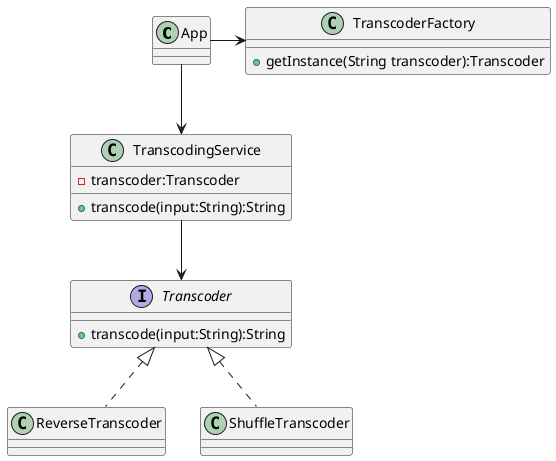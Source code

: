 @startuml

class App {}

class TranscoderFactory {
  + getInstance(String transcoder):Transcoder
}

class TranscodingService {
  - transcoder:Transcoder
  + transcode(input:String):String
}

interface Transcoder {
  + transcode(input:String):String
}

class ReverseTranscoder implements Transcoder {
}

class ShuffleTranscoder implements Transcoder {
}

App -> TranscoderFactory
App --> TranscodingService
TranscodingService --> Transcoder

@enduml
